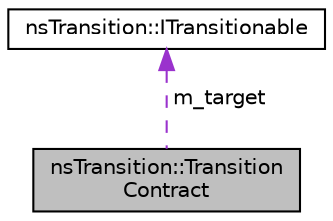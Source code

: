 digraph "nsTransition::TransitionContract"
{
 // LATEX_PDF_SIZE
  edge [fontname="Helvetica",fontsize="10",labelfontname="Helvetica",labelfontsize="10"];
  node [fontname="Helvetica",fontsize="10",shape=record];
  Node1 [label="nsTransition::Transition\lContract",height=0.2,width=0.4,color="black", fillcolor="grey75", style="filled", fontcolor="black",tooltip="Une classe contenant des paramètres pour créer une transition."];
  Node2 -> Node1 [dir="back",color="darkorchid3",fontsize="10",style="dashed",label=" m_target" ,fontname="Helvetica"];
  Node2 [label="nsTransition::ITransitionable",height=0.2,width=0.4,color="black", fillcolor="white", style="filled",URL="$classns_transition_1_1_i_transitionable.html",tooltip="Une classe abstraite pour n'importe quelle élément pouvant effectuer une transition entre deux états."];
}

